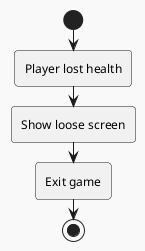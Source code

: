@startuml
!theme mars


start
:Player lost health;
:Show loose screen;
:Exit game;
stop;


@enduml

